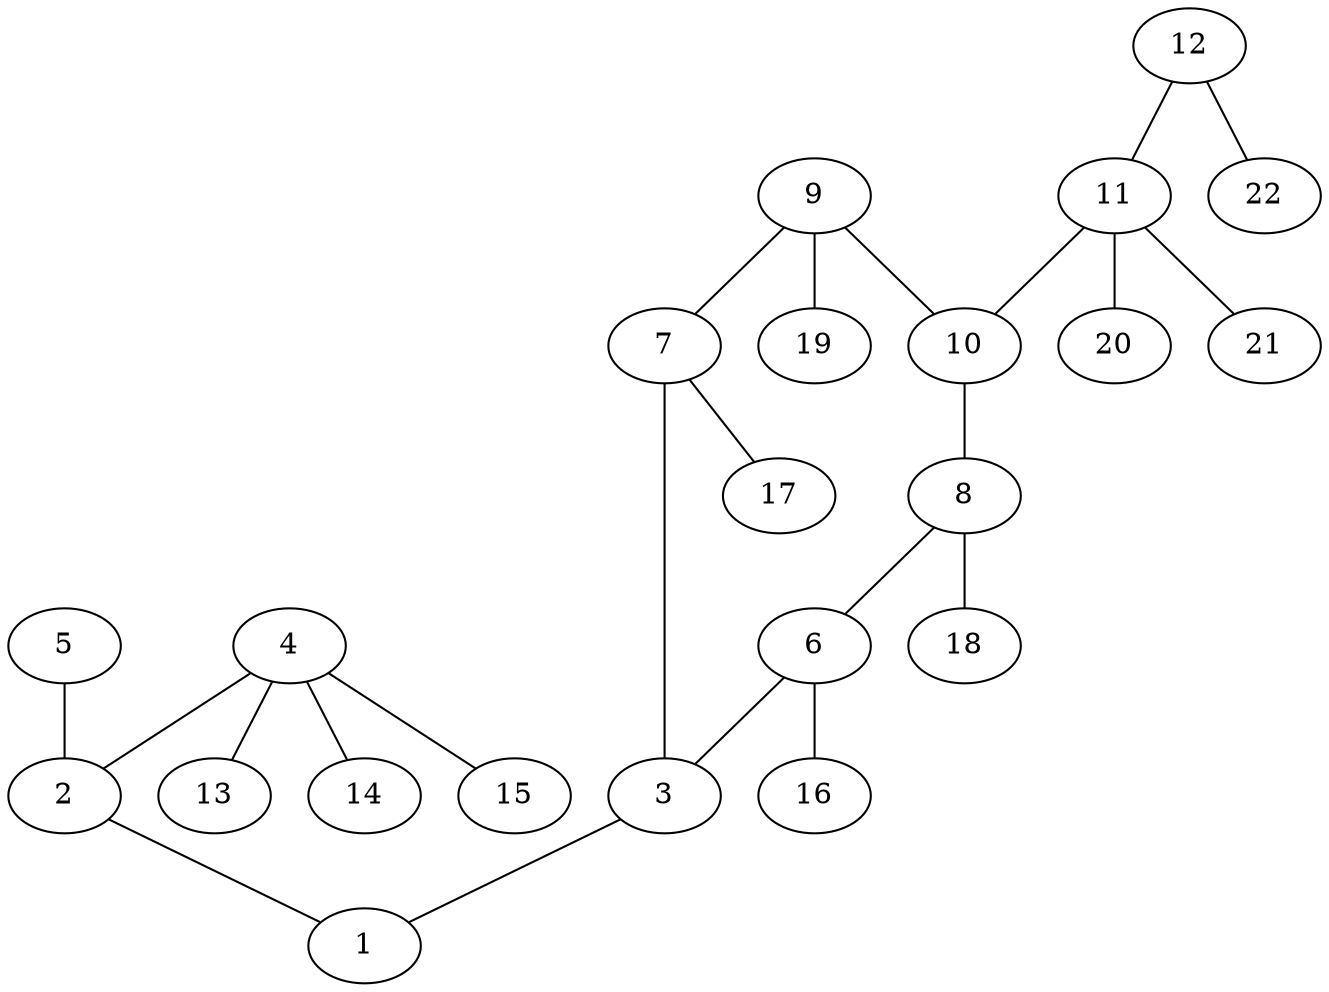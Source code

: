 graph molecule_3117 {
	1	 [chem=O];
	2	 [chem=C];
	2 -- 1	 [valence=1];
	3	 [chem=C];
	3 -- 1	 [valence=1];
	4	 [chem=C];
	4 -- 2	 [valence=1];
	13	 [chem=H];
	4 -- 13	 [valence=1];
	14	 [chem=H];
	4 -- 14	 [valence=1];
	15	 [chem=H];
	4 -- 15	 [valence=1];
	5	 [chem=O];
	5 -- 2	 [valence=2];
	6	 [chem=C];
	6 -- 3	 [valence=2];
	16	 [chem=H];
	6 -- 16	 [valence=1];
	7	 [chem=C];
	7 -- 3	 [valence=1];
	17	 [chem=H];
	7 -- 17	 [valence=1];
	8	 [chem=C];
	8 -- 6	 [valence=1];
	18	 [chem=H];
	8 -- 18	 [valence=1];
	9	 [chem=C];
	9 -- 7	 [valence=2];
	10	 [chem=C];
	9 -- 10	 [valence=1];
	19	 [chem=H];
	9 -- 19	 [valence=1];
	10 -- 8	 [valence=2];
	11	 [chem=C];
	11 -- 10	 [valence=1];
	20	 [chem=H];
	11 -- 20	 [valence=1];
	21	 [chem=H];
	11 -- 21	 [valence=1];
	12	 [chem=O];
	12 -- 11	 [valence=1];
	22	 [chem=H];
	12 -- 22	 [valence=1];
}
